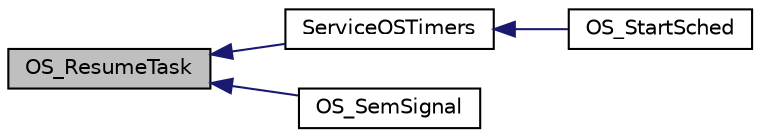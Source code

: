 digraph "OS_ResumeTask"
{
  edge [fontname="Helvetica",fontsize="10",labelfontname="Helvetica",labelfontsize="10"];
  node [fontname="Helvetica",fontsize="10",shape=record];
  rankdir="LR";
  Node1 [label="OS_ResumeTask",height=0.2,width=0.4,color="black", fillcolor="grey75", style="filled" fontcolor="black"];
  Node1 -> Node2 [dir="back",color="midnightblue",fontsize="10",style="solid",fontname="Helvetica"];
  Node2 [label="ServiceOSTimers",height=0.2,width=0.4,color="black", fillcolor="white", style="filled",URL="$group__pico.html#gad4d2b30c586a63b0f5c416633d0071c3"];
  Node2 -> Node3 [dir="back",color="midnightblue",fontsize="10",style="solid",fontname="Helvetica"];
  Node3 [label="OS_StartSched",height=0.2,width=0.4,color="black", fillcolor="white", style="filled",URL="$group__pico.html#gade68ae83a073e5760f0265918fd6460e"];
  Node1 -> Node4 [dir="back",color="midnightblue",fontsize="10",style="solid",fontname="Helvetica"];
  Node4 [label="OS_SemSignal",height=0.2,width=0.4,color="black", fillcolor="white", style="filled",URL="$group__pico__sem.html#ga3ea8923254fb57ec1281a8a8adfc0ec2"];
}
